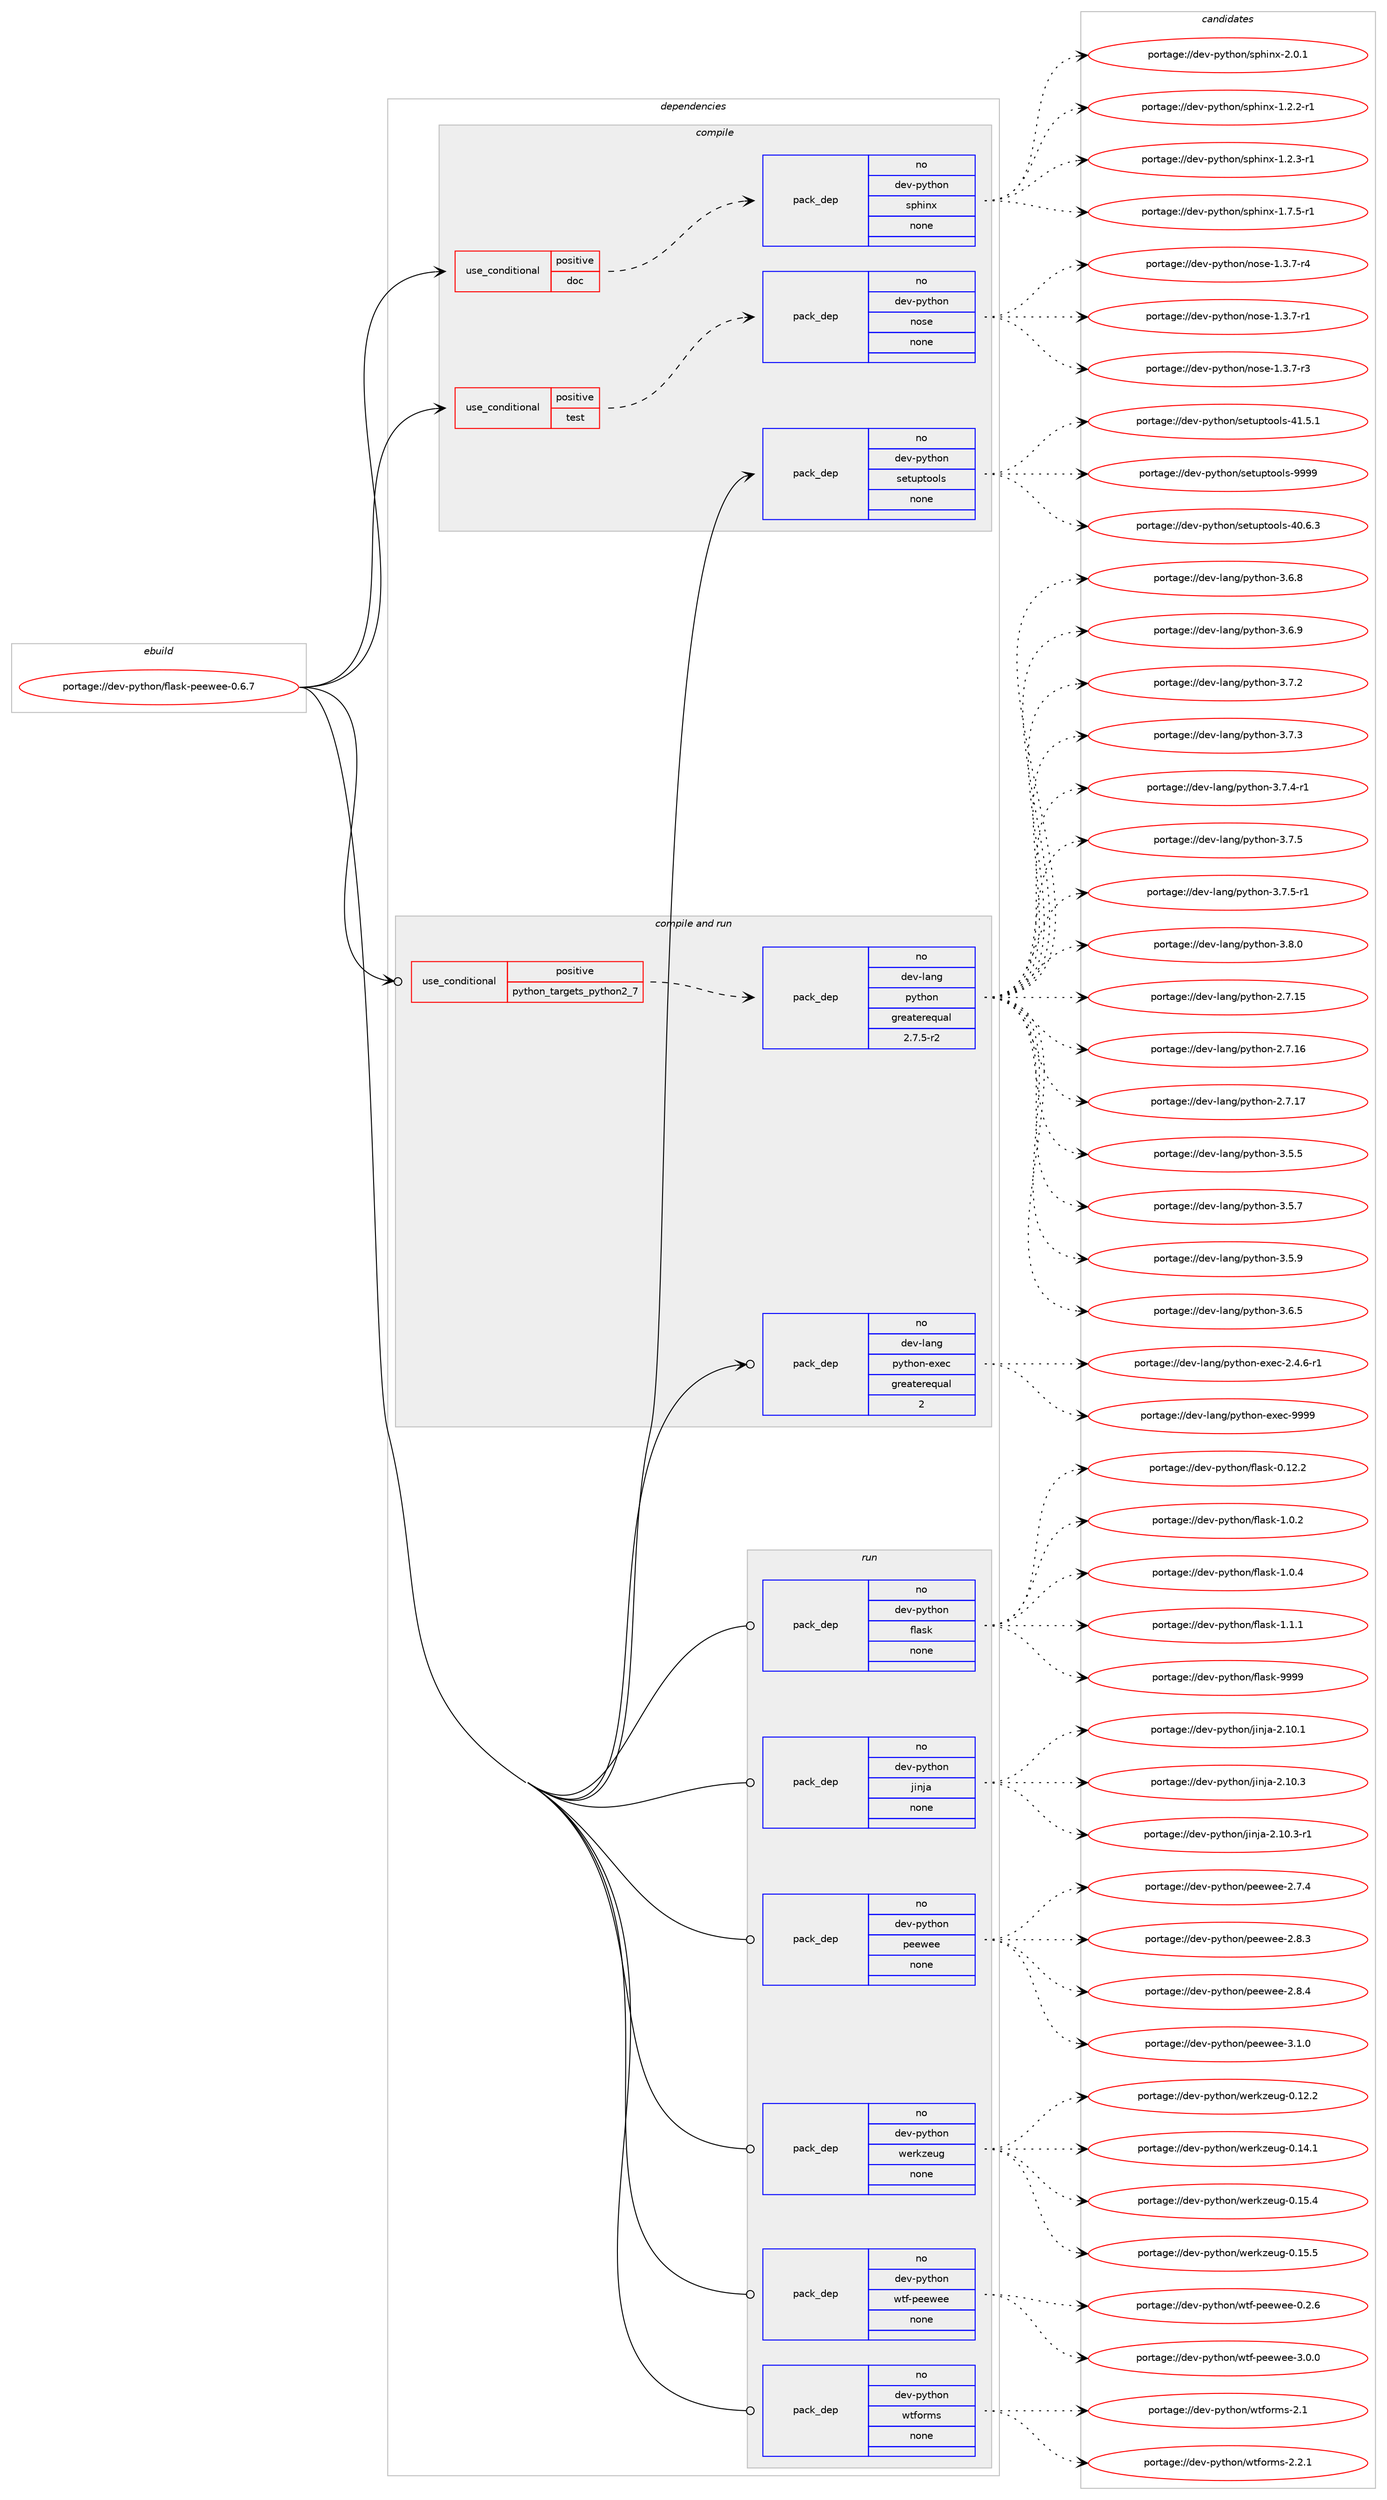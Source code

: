 digraph prolog {

# *************
# Graph options
# *************

newrank=true;
concentrate=true;
compound=true;
graph [rankdir=LR,fontname=Helvetica,fontsize=10,ranksep=1.5];#, ranksep=2.5, nodesep=0.2];
edge  [arrowhead=vee];
node  [fontname=Helvetica,fontsize=10];

# **********
# The ebuild
# **********

subgraph cluster_leftcol {
color=gray;
rank=same;
label=<<i>ebuild</i>>;
id [label="portage://dev-python/flask-peewee-0.6.7", color=red, width=4, href="../dev-python/flask-peewee-0.6.7.svg"];
}

# ****************
# The dependencies
# ****************

subgraph cluster_midcol {
color=gray;
label=<<i>dependencies</i>>;
subgraph cluster_compile {
fillcolor="#eeeeee";
style=filled;
label=<<i>compile</i>>;
subgraph cond28803 {
dependency140055 [label=<<TABLE BORDER="0" CELLBORDER="1" CELLSPACING="0" CELLPADDING="4"><TR><TD ROWSPAN="3" CELLPADDING="10">use_conditional</TD></TR><TR><TD>positive</TD></TR><TR><TD>doc</TD></TR></TABLE>>, shape=none, color=red];
subgraph pack107934 {
dependency140056 [label=<<TABLE BORDER="0" CELLBORDER="1" CELLSPACING="0" CELLPADDING="4" WIDTH="220"><TR><TD ROWSPAN="6" CELLPADDING="30">pack_dep</TD></TR><TR><TD WIDTH="110">no</TD></TR><TR><TD>dev-python</TD></TR><TR><TD>sphinx</TD></TR><TR><TD>none</TD></TR><TR><TD></TD></TR></TABLE>>, shape=none, color=blue];
}
dependency140055:e -> dependency140056:w [weight=20,style="dashed",arrowhead="vee"];
}
id:e -> dependency140055:w [weight=20,style="solid",arrowhead="vee"];
subgraph cond28804 {
dependency140057 [label=<<TABLE BORDER="0" CELLBORDER="1" CELLSPACING="0" CELLPADDING="4"><TR><TD ROWSPAN="3" CELLPADDING="10">use_conditional</TD></TR><TR><TD>positive</TD></TR><TR><TD>test</TD></TR></TABLE>>, shape=none, color=red];
subgraph pack107935 {
dependency140058 [label=<<TABLE BORDER="0" CELLBORDER="1" CELLSPACING="0" CELLPADDING="4" WIDTH="220"><TR><TD ROWSPAN="6" CELLPADDING="30">pack_dep</TD></TR><TR><TD WIDTH="110">no</TD></TR><TR><TD>dev-python</TD></TR><TR><TD>nose</TD></TR><TR><TD>none</TD></TR><TR><TD></TD></TR></TABLE>>, shape=none, color=blue];
}
dependency140057:e -> dependency140058:w [weight=20,style="dashed",arrowhead="vee"];
}
id:e -> dependency140057:w [weight=20,style="solid",arrowhead="vee"];
subgraph pack107936 {
dependency140059 [label=<<TABLE BORDER="0" CELLBORDER="1" CELLSPACING="0" CELLPADDING="4" WIDTH="220"><TR><TD ROWSPAN="6" CELLPADDING="30">pack_dep</TD></TR><TR><TD WIDTH="110">no</TD></TR><TR><TD>dev-python</TD></TR><TR><TD>setuptools</TD></TR><TR><TD>none</TD></TR><TR><TD></TD></TR></TABLE>>, shape=none, color=blue];
}
id:e -> dependency140059:w [weight=20,style="solid",arrowhead="vee"];
}
subgraph cluster_compileandrun {
fillcolor="#eeeeee";
style=filled;
label=<<i>compile and run</i>>;
subgraph cond28805 {
dependency140060 [label=<<TABLE BORDER="0" CELLBORDER="1" CELLSPACING="0" CELLPADDING="4"><TR><TD ROWSPAN="3" CELLPADDING="10">use_conditional</TD></TR><TR><TD>positive</TD></TR><TR><TD>python_targets_python2_7</TD></TR></TABLE>>, shape=none, color=red];
subgraph pack107937 {
dependency140061 [label=<<TABLE BORDER="0" CELLBORDER="1" CELLSPACING="0" CELLPADDING="4" WIDTH="220"><TR><TD ROWSPAN="6" CELLPADDING="30">pack_dep</TD></TR><TR><TD WIDTH="110">no</TD></TR><TR><TD>dev-lang</TD></TR><TR><TD>python</TD></TR><TR><TD>greaterequal</TD></TR><TR><TD>2.7.5-r2</TD></TR></TABLE>>, shape=none, color=blue];
}
dependency140060:e -> dependency140061:w [weight=20,style="dashed",arrowhead="vee"];
}
id:e -> dependency140060:w [weight=20,style="solid",arrowhead="odotvee"];
subgraph pack107938 {
dependency140062 [label=<<TABLE BORDER="0" CELLBORDER="1" CELLSPACING="0" CELLPADDING="4" WIDTH="220"><TR><TD ROWSPAN="6" CELLPADDING="30">pack_dep</TD></TR><TR><TD WIDTH="110">no</TD></TR><TR><TD>dev-lang</TD></TR><TR><TD>python-exec</TD></TR><TR><TD>greaterequal</TD></TR><TR><TD>2</TD></TR></TABLE>>, shape=none, color=blue];
}
id:e -> dependency140062:w [weight=20,style="solid",arrowhead="odotvee"];
}
subgraph cluster_run {
fillcolor="#eeeeee";
style=filled;
label=<<i>run</i>>;
subgraph pack107939 {
dependency140063 [label=<<TABLE BORDER="0" CELLBORDER="1" CELLSPACING="0" CELLPADDING="4" WIDTH="220"><TR><TD ROWSPAN="6" CELLPADDING="30">pack_dep</TD></TR><TR><TD WIDTH="110">no</TD></TR><TR><TD>dev-python</TD></TR><TR><TD>flask</TD></TR><TR><TD>none</TD></TR><TR><TD></TD></TR></TABLE>>, shape=none, color=blue];
}
id:e -> dependency140063:w [weight=20,style="solid",arrowhead="odot"];
subgraph pack107940 {
dependency140064 [label=<<TABLE BORDER="0" CELLBORDER="1" CELLSPACING="0" CELLPADDING="4" WIDTH="220"><TR><TD ROWSPAN="6" CELLPADDING="30">pack_dep</TD></TR><TR><TD WIDTH="110">no</TD></TR><TR><TD>dev-python</TD></TR><TR><TD>jinja</TD></TR><TR><TD>none</TD></TR><TR><TD></TD></TR></TABLE>>, shape=none, color=blue];
}
id:e -> dependency140064:w [weight=20,style="solid",arrowhead="odot"];
subgraph pack107941 {
dependency140065 [label=<<TABLE BORDER="0" CELLBORDER="1" CELLSPACING="0" CELLPADDING="4" WIDTH="220"><TR><TD ROWSPAN="6" CELLPADDING="30">pack_dep</TD></TR><TR><TD WIDTH="110">no</TD></TR><TR><TD>dev-python</TD></TR><TR><TD>peewee</TD></TR><TR><TD>none</TD></TR><TR><TD></TD></TR></TABLE>>, shape=none, color=blue];
}
id:e -> dependency140065:w [weight=20,style="solid",arrowhead="odot"];
subgraph pack107942 {
dependency140066 [label=<<TABLE BORDER="0" CELLBORDER="1" CELLSPACING="0" CELLPADDING="4" WIDTH="220"><TR><TD ROWSPAN="6" CELLPADDING="30">pack_dep</TD></TR><TR><TD WIDTH="110">no</TD></TR><TR><TD>dev-python</TD></TR><TR><TD>werkzeug</TD></TR><TR><TD>none</TD></TR><TR><TD></TD></TR></TABLE>>, shape=none, color=blue];
}
id:e -> dependency140066:w [weight=20,style="solid",arrowhead="odot"];
subgraph pack107943 {
dependency140067 [label=<<TABLE BORDER="0" CELLBORDER="1" CELLSPACING="0" CELLPADDING="4" WIDTH="220"><TR><TD ROWSPAN="6" CELLPADDING="30">pack_dep</TD></TR><TR><TD WIDTH="110">no</TD></TR><TR><TD>dev-python</TD></TR><TR><TD>wtf-peewee</TD></TR><TR><TD>none</TD></TR><TR><TD></TD></TR></TABLE>>, shape=none, color=blue];
}
id:e -> dependency140067:w [weight=20,style="solid",arrowhead="odot"];
subgraph pack107944 {
dependency140068 [label=<<TABLE BORDER="0" CELLBORDER="1" CELLSPACING="0" CELLPADDING="4" WIDTH="220"><TR><TD ROWSPAN="6" CELLPADDING="30">pack_dep</TD></TR><TR><TD WIDTH="110">no</TD></TR><TR><TD>dev-python</TD></TR><TR><TD>wtforms</TD></TR><TR><TD>none</TD></TR><TR><TD></TD></TR></TABLE>>, shape=none, color=blue];
}
id:e -> dependency140068:w [weight=20,style="solid",arrowhead="odot"];
}
}

# **************
# The candidates
# **************

subgraph cluster_choices {
rank=same;
color=gray;
label=<<i>candidates</i>>;

subgraph choice107934 {
color=black;
nodesep=1;
choiceportage10010111845112121116104111110471151121041051101204549465046504511449 [label="portage://dev-python/sphinx-1.2.2-r1", color=red, width=4,href="../dev-python/sphinx-1.2.2-r1.svg"];
choiceportage10010111845112121116104111110471151121041051101204549465046514511449 [label="portage://dev-python/sphinx-1.2.3-r1", color=red, width=4,href="../dev-python/sphinx-1.2.3-r1.svg"];
choiceportage10010111845112121116104111110471151121041051101204549465546534511449 [label="portage://dev-python/sphinx-1.7.5-r1", color=red, width=4,href="../dev-python/sphinx-1.7.5-r1.svg"];
choiceportage1001011184511212111610411111047115112104105110120455046484649 [label="portage://dev-python/sphinx-2.0.1", color=red, width=4,href="../dev-python/sphinx-2.0.1.svg"];
dependency140056:e -> choiceportage10010111845112121116104111110471151121041051101204549465046504511449:w [style=dotted,weight="100"];
dependency140056:e -> choiceportage10010111845112121116104111110471151121041051101204549465046514511449:w [style=dotted,weight="100"];
dependency140056:e -> choiceportage10010111845112121116104111110471151121041051101204549465546534511449:w [style=dotted,weight="100"];
dependency140056:e -> choiceportage1001011184511212111610411111047115112104105110120455046484649:w [style=dotted,weight="100"];
}
subgraph choice107935 {
color=black;
nodesep=1;
choiceportage10010111845112121116104111110471101111151014549465146554511449 [label="portage://dev-python/nose-1.3.7-r1", color=red, width=4,href="../dev-python/nose-1.3.7-r1.svg"];
choiceportage10010111845112121116104111110471101111151014549465146554511451 [label="portage://dev-python/nose-1.3.7-r3", color=red, width=4,href="../dev-python/nose-1.3.7-r3.svg"];
choiceportage10010111845112121116104111110471101111151014549465146554511452 [label="portage://dev-python/nose-1.3.7-r4", color=red, width=4,href="../dev-python/nose-1.3.7-r4.svg"];
dependency140058:e -> choiceportage10010111845112121116104111110471101111151014549465146554511449:w [style=dotted,weight="100"];
dependency140058:e -> choiceportage10010111845112121116104111110471101111151014549465146554511451:w [style=dotted,weight="100"];
dependency140058:e -> choiceportage10010111845112121116104111110471101111151014549465146554511452:w [style=dotted,weight="100"];
}
subgraph choice107936 {
color=black;
nodesep=1;
choiceportage100101118451121211161041111104711510111611711211611111110811545524846544651 [label="portage://dev-python/setuptools-40.6.3", color=red, width=4,href="../dev-python/setuptools-40.6.3.svg"];
choiceportage100101118451121211161041111104711510111611711211611111110811545524946534649 [label="portage://dev-python/setuptools-41.5.1", color=red, width=4,href="../dev-python/setuptools-41.5.1.svg"];
choiceportage10010111845112121116104111110471151011161171121161111111081154557575757 [label="portage://dev-python/setuptools-9999", color=red, width=4,href="../dev-python/setuptools-9999.svg"];
dependency140059:e -> choiceportage100101118451121211161041111104711510111611711211611111110811545524846544651:w [style=dotted,weight="100"];
dependency140059:e -> choiceportage100101118451121211161041111104711510111611711211611111110811545524946534649:w [style=dotted,weight="100"];
dependency140059:e -> choiceportage10010111845112121116104111110471151011161171121161111111081154557575757:w [style=dotted,weight="100"];
}
subgraph choice107937 {
color=black;
nodesep=1;
choiceportage10010111845108971101034711212111610411111045504655464953 [label="portage://dev-lang/python-2.7.15", color=red, width=4,href="../dev-lang/python-2.7.15.svg"];
choiceportage10010111845108971101034711212111610411111045504655464954 [label="portage://dev-lang/python-2.7.16", color=red, width=4,href="../dev-lang/python-2.7.16.svg"];
choiceportage10010111845108971101034711212111610411111045504655464955 [label="portage://dev-lang/python-2.7.17", color=red, width=4,href="../dev-lang/python-2.7.17.svg"];
choiceportage100101118451089711010347112121116104111110455146534653 [label="portage://dev-lang/python-3.5.5", color=red, width=4,href="../dev-lang/python-3.5.5.svg"];
choiceportage100101118451089711010347112121116104111110455146534655 [label="portage://dev-lang/python-3.5.7", color=red, width=4,href="../dev-lang/python-3.5.7.svg"];
choiceportage100101118451089711010347112121116104111110455146534657 [label="portage://dev-lang/python-3.5.9", color=red, width=4,href="../dev-lang/python-3.5.9.svg"];
choiceportage100101118451089711010347112121116104111110455146544653 [label="portage://dev-lang/python-3.6.5", color=red, width=4,href="../dev-lang/python-3.6.5.svg"];
choiceportage100101118451089711010347112121116104111110455146544656 [label="portage://dev-lang/python-3.6.8", color=red, width=4,href="../dev-lang/python-3.6.8.svg"];
choiceportage100101118451089711010347112121116104111110455146544657 [label="portage://dev-lang/python-3.6.9", color=red, width=4,href="../dev-lang/python-3.6.9.svg"];
choiceportage100101118451089711010347112121116104111110455146554650 [label="portage://dev-lang/python-3.7.2", color=red, width=4,href="../dev-lang/python-3.7.2.svg"];
choiceportage100101118451089711010347112121116104111110455146554651 [label="portage://dev-lang/python-3.7.3", color=red, width=4,href="../dev-lang/python-3.7.3.svg"];
choiceportage1001011184510897110103471121211161041111104551465546524511449 [label="portage://dev-lang/python-3.7.4-r1", color=red, width=4,href="../dev-lang/python-3.7.4-r1.svg"];
choiceportage100101118451089711010347112121116104111110455146554653 [label="portage://dev-lang/python-3.7.5", color=red, width=4,href="../dev-lang/python-3.7.5.svg"];
choiceportage1001011184510897110103471121211161041111104551465546534511449 [label="portage://dev-lang/python-3.7.5-r1", color=red, width=4,href="../dev-lang/python-3.7.5-r1.svg"];
choiceportage100101118451089711010347112121116104111110455146564648 [label="portage://dev-lang/python-3.8.0", color=red, width=4,href="../dev-lang/python-3.8.0.svg"];
dependency140061:e -> choiceportage10010111845108971101034711212111610411111045504655464953:w [style=dotted,weight="100"];
dependency140061:e -> choiceportage10010111845108971101034711212111610411111045504655464954:w [style=dotted,weight="100"];
dependency140061:e -> choiceportage10010111845108971101034711212111610411111045504655464955:w [style=dotted,weight="100"];
dependency140061:e -> choiceportage100101118451089711010347112121116104111110455146534653:w [style=dotted,weight="100"];
dependency140061:e -> choiceportage100101118451089711010347112121116104111110455146534655:w [style=dotted,weight="100"];
dependency140061:e -> choiceportage100101118451089711010347112121116104111110455146534657:w [style=dotted,weight="100"];
dependency140061:e -> choiceportage100101118451089711010347112121116104111110455146544653:w [style=dotted,weight="100"];
dependency140061:e -> choiceportage100101118451089711010347112121116104111110455146544656:w [style=dotted,weight="100"];
dependency140061:e -> choiceportage100101118451089711010347112121116104111110455146544657:w [style=dotted,weight="100"];
dependency140061:e -> choiceportage100101118451089711010347112121116104111110455146554650:w [style=dotted,weight="100"];
dependency140061:e -> choiceportage100101118451089711010347112121116104111110455146554651:w [style=dotted,weight="100"];
dependency140061:e -> choiceportage1001011184510897110103471121211161041111104551465546524511449:w [style=dotted,weight="100"];
dependency140061:e -> choiceportage100101118451089711010347112121116104111110455146554653:w [style=dotted,weight="100"];
dependency140061:e -> choiceportage1001011184510897110103471121211161041111104551465546534511449:w [style=dotted,weight="100"];
dependency140061:e -> choiceportage100101118451089711010347112121116104111110455146564648:w [style=dotted,weight="100"];
}
subgraph choice107938 {
color=black;
nodesep=1;
choiceportage10010111845108971101034711212111610411111045101120101994550465246544511449 [label="portage://dev-lang/python-exec-2.4.6-r1", color=red, width=4,href="../dev-lang/python-exec-2.4.6-r1.svg"];
choiceportage10010111845108971101034711212111610411111045101120101994557575757 [label="portage://dev-lang/python-exec-9999", color=red, width=4,href="../dev-lang/python-exec-9999.svg"];
dependency140062:e -> choiceportage10010111845108971101034711212111610411111045101120101994550465246544511449:w [style=dotted,weight="100"];
dependency140062:e -> choiceportage10010111845108971101034711212111610411111045101120101994557575757:w [style=dotted,weight="100"];
}
subgraph choice107939 {
color=black;
nodesep=1;
choiceportage10010111845112121116104111110471021089711510745484649504650 [label="portage://dev-python/flask-0.12.2", color=red, width=4,href="../dev-python/flask-0.12.2.svg"];
choiceportage100101118451121211161041111104710210897115107454946484650 [label="portage://dev-python/flask-1.0.2", color=red, width=4,href="../dev-python/flask-1.0.2.svg"];
choiceportage100101118451121211161041111104710210897115107454946484652 [label="portage://dev-python/flask-1.0.4", color=red, width=4,href="../dev-python/flask-1.0.4.svg"];
choiceportage100101118451121211161041111104710210897115107454946494649 [label="portage://dev-python/flask-1.1.1", color=red, width=4,href="../dev-python/flask-1.1.1.svg"];
choiceportage1001011184511212111610411111047102108971151074557575757 [label="portage://dev-python/flask-9999", color=red, width=4,href="../dev-python/flask-9999.svg"];
dependency140063:e -> choiceportage10010111845112121116104111110471021089711510745484649504650:w [style=dotted,weight="100"];
dependency140063:e -> choiceportage100101118451121211161041111104710210897115107454946484650:w [style=dotted,weight="100"];
dependency140063:e -> choiceportage100101118451121211161041111104710210897115107454946484652:w [style=dotted,weight="100"];
dependency140063:e -> choiceportage100101118451121211161041111104710210897115107454946494649:w [style=dotted,weight="100"];
dependency140063:e -> choiceportage1001011184511212111610411111047102108971151074557575757:w [style=dotted,weight="100"];
}
subgraph choice107940 {
color=black;
nodesep=1;
choiceportage10010111845112121116104111110471061051101069745504649484649 [label="portage://dev-python/jinja-2.10.1", color=red, width=4,href="../dev-python/jinja-2.10.1.svg"];
choiceportage10010111845112121116104111110471061051101069745504649484651 [label="portage://dev-python/jinja-2.10.3", color=red, width=4,href="../dev-python/jinja-2.10.3.svg"];
choiceportage100101118451121211161041111104710610511010697455046494846514511449 [label="portage://dev-python/jinja-2.10.3-r1", color=red, width=4,href="../dev-python/jinja-2.10.3-r1.svg"];
dependency140064:e -> choiceportage10010111845112121116104111110471061051101069745504649484649:w [style=dotted,weight="100"];
dependency140064:e -> choiceportage10010111845112121116104111110471061051101069745504649484651:w [style=dotted,weight="100"];
dependency140064:e -> choiceportage100101118451121211161041111104710610511010697455046494846514511449:w [style=dotted,weight="100"];
}
subgraph choice107941 {
color=black;
nodesep=1;
choiceportage1001011184511212111610411111047112101101119101101455046554652 [label="portage://dev-python/peewee-2.7.4", color=red, width=4,href="../dev-python/peewee-2.7.4.svg"];
choiceportage1001011184511212111610411111047112101101119101101455046564651 [label="portage://dev-python/peewee-2.8.3", color=red, width=4,href="../dev-python/peewee-2.8.3.svg"];
choiceportage1001011184511212111610411111047112101101119101101455046564652 [label="portage://dev-python/peewee-2.8.4", color=red, width=4,href="../dev-python/peewee-2.8.4.svg"];
choiceportage1001011184511212111610411111047112101101119101101455146494648 [label="portage://dev-python/peewee-3.1.0", color=red, width=4,href="../dev-python/peewee-3.1.0.svg"];
dependency140065:e -> choiceportage1001011184511212111610411111047112101101119101101455046554652:w [style=dotted,weight="100"];
dependency140065:e -> choiceportage1001011184511212111610411111047112101101119101101455046564651:w [style=dotted,weight="100"];
dependency140065:e -> choiceportage1001011184511212111610411111047112101101119101101455046564652:w [style=dotted,weight="100"];
dependency140065:e -> choiceportage1001011184511212111610411111047112101101119101101455146494648:w [style=dotted,weight="100"];
}
subgraph choice107942 {
color=black;
nodesep=1;
choiceportage100101118451121211161041111104711910111410712210111710345484649504650 [label="portage://dev-python/werkzeug-0.12.2", color=red, width=4,href="../dev-python/werkzeug-0.12.2.svg"];
choiceportage100101118451121211161041111104711910111410712210111710345484649524649 [label="portage://dev-python/werkzeug-0.14.1", color=red, width=4,href="../dev-python/werkzeug-0.14.1.svg"];
choiceportage100101118451121211161041111104711910111410712210111710345484649534652 [label="portage://dev-python/werkzeug-0.15.4", color=red, width=4,href="../dev-python/werkzeug-0.15.4.svg"];
choiceportage100101118451121211161041111104711910111410712210111710345484649534653 [label="portage://dev-python/werkzeug-0.15.5", color=red, width=4,href="../dev-python/werkzeug-0.15.5.svg"];
dependency140066:e -> choiceportage100101118451121211161041111104711910111410712210111710345484649504650:w [style=dotted,weight="100"];
dependency140066:e -> choiceportage100101118451121211161041111104711910111410712210111710345484649524649:w [style=dotted,weight="100"];
dependency140066:e -> choiceportage100101118451121211161041111104711910111410712210111710345484649534652:w [style=dotted,weight="100"];
dependency140066:e -> choiceportage100101118451121211161041111104711910111410712210111710345484649534653:w [style=dotted,weight="100"];
}
subgraph choice107943 {
color=black;
nodesep=1;
choiceportage100101118451121211161041111104711911610245112101101119101101454846504654 [label="portage://dev-python/wtf-peewee-0.2.6", color=red, width=4,href="../dev-python/wtf-peewee-0.2.6.svg"];
choiceportage100101118451121211161041111104711911610245112101101119101101455146484648 [label="portage://dev-python/wtf-peewee-3.0.0", color=red, width=4,href="../dev-python/wtf-peewee-3.0.0.svg"];
dependency140067:e -> choiceportage100101118451121211161041111104711911610245112101101119101101454846504654:w [style=dotted,weight="100"];
dependency140067:e -> choiceportage100101118451121211161041111104711911610245112101101119101101455146484648:w [style=dotted,weight="100"];
}
subgraph choice107944 {
color=black;
nodesep=1;
choiceportage100101118451121211161041111104711911610211111410911545504649 [label="portage://dev-python/wtforms-2.1", color=red, width=4,href="../dev-python/wtforms-2.1.svg"];
choiceportage1001011184511212111610411111047119116102111114109115455046504649 [label="portage://dev-python/wtforms-2.2.1", color=red, width=4,href="../dev-python/wtforms-2.2.1.svg"];
dependency140068:e -> choiceportage100101118451121211161041111104711911610211111410911545504649:w [style=dotted,weight="100"];
dependency140068:e -> choiceportage1001011184511212111610411111047119116102111114109115455046504649:w [style=dotted,weight="100"];
}
}

}
